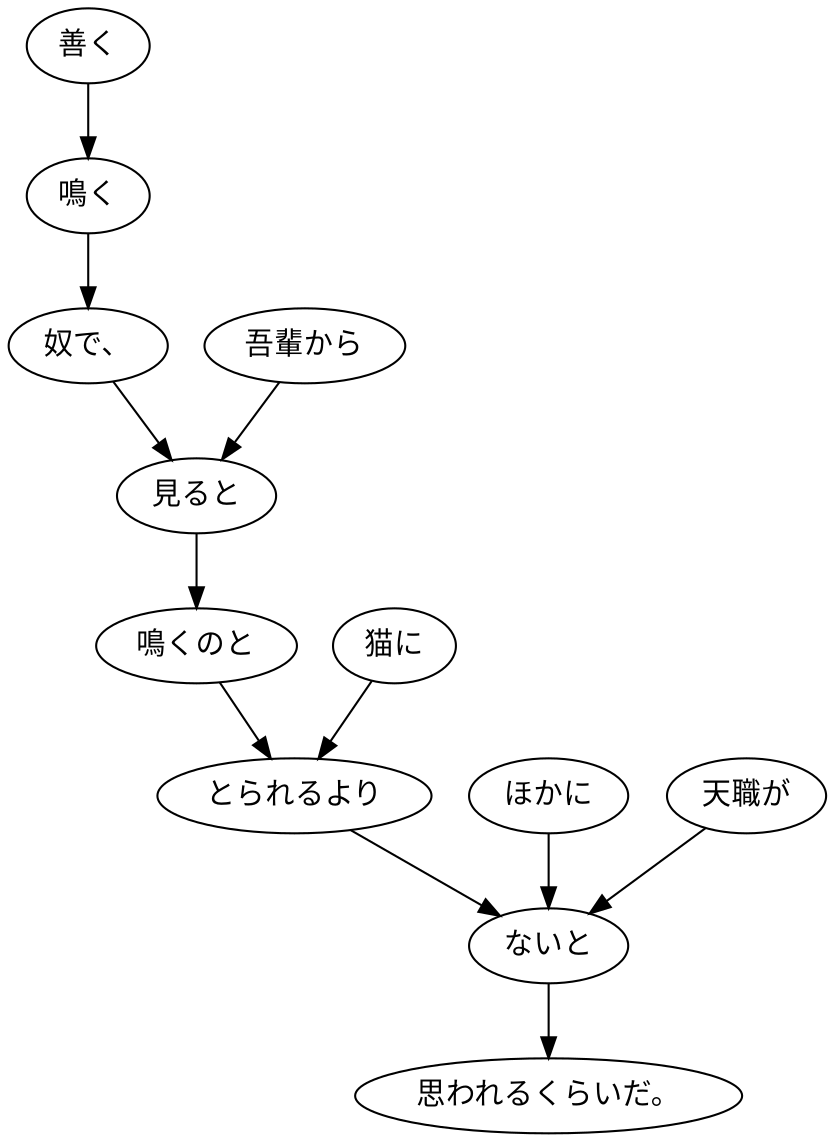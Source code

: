 digraph graph4017 {
	node0 [label="善く"];
	node1 [label="鳴く"];
	node2 [label="奴で、"];
	node3 [label="吾輩から"];
	node4 [label="見ると"];
	node5 [label="鳴くのと"];
	node6 [label="猫に"];
	node7 [label="とられるより"];
	node8 [label="ほかに"];
	node9 [label="天職が"];
	node10 [label="ないと"];
	node11 [label="思われるくらいだ。"];
	node0 -> node1;
	node1 -> node2;
	node2 -> node4;
	node3 -> node4;
	node4 -> node5;
	node5 -> node7;
	node6 -> node7;
	node7 -> node10;
	node8 -> node10;
	node9 -> node10;
	node10 -> node11;
}
